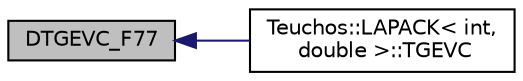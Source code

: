 digraph "DTGEVC_F77"
{
  edge [fontname="Helvetica",fontsize="10",labelfontname="Helvetica",labelfontsize="10"];
  node [fontname="Helvetica",fontsize="10",shape=record];
  rankdir="LR";
  Node161 [label="DTGEVC_F77",height=0.2,width=0.4,color="black", fillcolor="grey75", style="filled", fontcolor="black"];
  Node161 -> Node162 [dir="back",color="midnightblue",fontsize="10",style="solid",fontname="Helvetica"];
  Node162 [label="Teuchos::LAPACK\< int,\l double \>::TGEVC",height=0.2,width=0.4,color="black", fillcolor="white", style="filled",URL="$d0/ddb/class_teuchos_1_1_l_a_p_a_c_k_3_01int_00_01double_01_4.html#ae5da1b26ba81a93731708fe57be8fb4b"];
}
